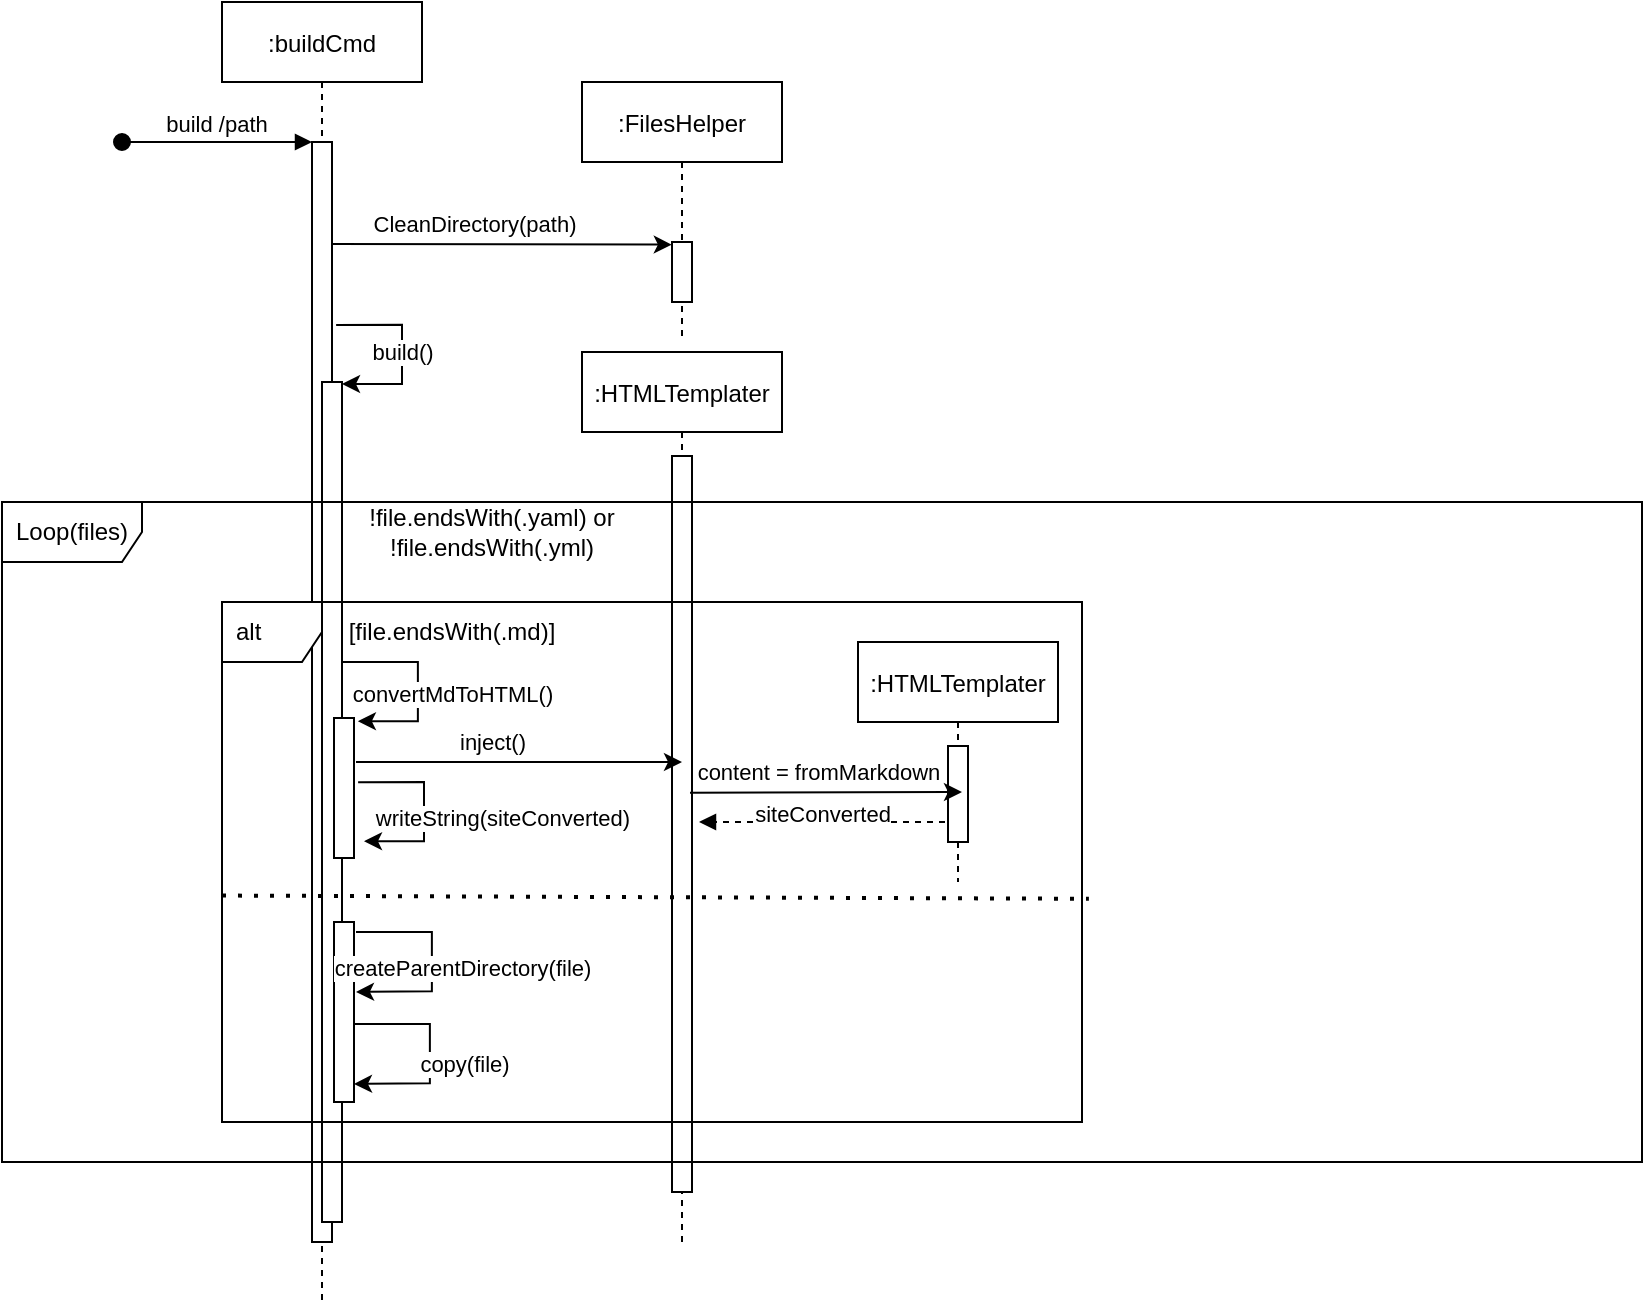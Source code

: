 <mxfile version="18.0.6" type="device"><diagram id="kgpKYQtTHZ0yAKxKKP6v" name="Page-1"><mxGraphModel dx="920" dy="634" grid="1" gridSize="10" guides="1" tooltips="1" connect="1" arrows="1" fold="1" page="1" pageScale="1" pageWidth="850" pageHeight="1100" math="0" shadow="0"><root><mxCell id="0"/><mxCell id="1" parent="0"/><mxCell id="3nuBFxr9cyL0pnOWT2aG-1" value=":buildCmd" style="shape=umlLifeline;perimeter=lifelinePerimeter;container=1;collapsible=0;recursiveResize=0;rounded=0;shadow=0;strokeWidth=1;" parent="1" vertex="1"><mxGeometry x="110" y="80" width="100" height="650" as="geometry"/></mxCell><mxCell id="3nuBFxr9cyL0pnOWT2aG-2" value="" style="points=[];perimeter=orthogonalPerimeter;rounded=0;shadow=0;strokeWidth=1;" parent="3nuBFxr9cyL0pnOWT2aG-1" vertex="1"><mxGeometry x="45" y="70" width="10" height="550" as="geometry"/></mxCell><mxCell id="3nuBFxr9cyL0pnOWT2aG-3" value="build /path" style="verticalAlign=bottom;startArrow=oval;endArrow=block;startSize=8;shadow=0;strokeWidth=1;" parent="3nuBFxr9cyL0pnOWT2aG-1" target="3nuBFxr9cyL0pnOWT2aG-2" edge="1"><mxGeometry relative="1" as="geometry"><mxPoint x="-50" y="70" as="sourcePoint"/></mxGeometry></mxCell><mxCell id="7BjTX9xg9qVc2Z6FsHPm-2" value="" style="endArrow=classic;html=1;rounded=0;entryX=-0.01;entryY=0.344;entryDx=0;entryDy=0;entryPerimeter=0;" parent="3nuBFxr9cyL0pnOWT2aG-1" edge="1"><mxGeometry width="50" height="50" relative="1" as="geometry"><mxPoint x="55" y="121" as="sourcePoint"/><mxPoint x="224.9" y="121.32" as="targetPoint"/><Array as="points"/></mxGeometry></mxCell><mxCell id="OKlLNrbbShoT1JkXvnzj-1" value="CleanDirectory(path)" style="edgeLabel;html=1;align=center;verticalAlign=middle;resizable=0;points=[];" vertex="1" connectable="0" parent="7BjTX9xg9qVc2Z6FsHPm-2"><mxGeometry x="-0.163" y="-2" relative="1" as="geometry"><mxPoint y="-12" as="offset"/></mxGeometry></mxCell><mxCell id="OKlLNrbbShoT1JkXvnzj-3" value="build()" style="endArrow=classic;html=1;rounded=0;exitX=1.206;exitY=0.15;exitDx=0;exitDy=0;exitPerimeter=0;" edge="1" parent="3nuBFxr9cyL0pnOWT2aG-1"><mxGeometry width="50" height="50" relative="1" as="geometry"><mxPoint x="57.06" y="161.5" as="sourcePoint"/><mxPoint x="60" y="191" as="targetPoint"/><Array as="points"><mxPoint x="90" y="161.41"/><mxPoint x="90" y="179"/><mxPoint x="90" y="191"/></Array></mxGeometry></mxCell><mxCell id="OKlLNrbbShoT1JkXvnzj-5" value="" style="points=[];perimeter=orthogonalPerimeter;rounded=0;shadow=0;strokeWidth=1;" vertex="1" parent="3nuBFxr9cyL0pnOWT2aG-1"><mxGeometry x="50" y="190" width="10" height="420" as="geometry"/></mxCell><mxCell id="3nuBFxr9cyL0pnOWT2aG-5" value=":FilesHelper" style="shape=umlLifeline;perimeter=lifelinePerimeter;container=1;collapsible=0;recursiveResize=0;rounded=0;shadow=0;strokeWidth=1;" parent="1" vertex="1"><mxGeometry x="290" y="120" width="100" height="130" as="geometry"/></mxCell><mxCell id="3nuBFxr9cyL0pnOWT2aG-6" value="" style="points=[];perimeter=orthogonalPerimeter;rounded=0;shadow=0;strokeWidth=1;" parent="3nuBFxr9cyL0pnOWT2aG-5" vertex="1"><mxGeometry x="45" y="80" width="10" height="30" as="geometry"/></mxCell><mxCell id="J_5u0PupSwuXw9erZm7Q-1" value=":HTMLTemplater" style="shape=umlLifeline;perimeter=lifelinePerimeter;container=1;collapsible=0;recursiveResize=0;rounded=0;shadow=0;strokeWidth=1;" parent="1" vertex="1"><mxGeometry x="290" y="255" width="100" height="445" as="geometry"/></mxCell><mxCell id="J_5u0PupSwuXw9erZm7Q-2" value="" style="points=[];perimeter=orthogonalPerimeter;rounded=0;shadow=0;strokeWidth=1;" parent="J_5u0PupSwuXw9erZm7Q-1" vertex="1"><mxGeometry x="45" y="52" width="10" height="368" as="geometry"/></mxCell><mxCell id="OKlLNrbbShoT1JkXvnzj-12" value="Loop(files)" style="shape=umlFrame;whiteSpace=wrap;html=1;width=70;height=30;boundedLbl=1;verticalAlign=middle;align=left;spacingLeft=5;" vertex="1" parent="1"><mxGeometry y="330" width="820" height="330" as="geometry"/></mxCell><mxCell id="OKlLNrbbShoT1JkXvnzj-18" value="!file.endsWith(.yaml) or !file.endsWith(.yml)" style="text;html=1;strokeColor=none;fillColor=none;align=center;verticalAlign=middle;whiteSpace=wrap;rounded=0;" vertex="1" parent="1"><mxGeometry x="180" y="330" width="130" height="30" as="geometry"/></mxCell><mxCell id="OKlLNrbbShoT1JkXvnzj-19" value="alt" style="shape=umlFrame;whiteSpace=wrap;html=1;width=50;height=30;boundedLbl=1;verticalAlign=middle;align=left;spacingLeft=5;" vertex="1" parent="1"><mxGeometry x="110" y="380" width="430" height="260" as="geometry"/></mxCell><mxCell id="OKlLNrbbShoT1JkXvnzj-20" value="[file.endsWith(.md)]" style="text;html=1;strokeColor=none;fillColor=none;align=center;verticalAlign=middle;whiteSpace=wrap;rounded=0;" vertex="1" parent="1"><mxGeometry x="170" y="380" width="110" height="30" as="geometry"/></mxCell><mxCell id="OKlLNrbbShoT1JkXvnzj-21" value="" style="endArrow=none;dashed=1;html=1;dashPattern=1 3;strokeWidth=2;rounded=0;entryX=1.008;entryY=0.33;entryDx=0;entryDy=0;entryPerimeter=0;exitX=0;exitY=0.321;exitDx=0;exitDy=0;exitPerimeter=0;" edge="1" parent="1"><mxGeometry width="50" height="50" relative="1" as="geometry"><mxPoint x="110" y="526.78" as="sourcePoint"/><mxPoint x="543.44" y="528.4" as="targetPoint"/></mxGeometry></mxCell><mxCell id="OKlLNrbbShoT1JkXvnzj-23" value="convertMdToHTML()" style="endArrow=classic;html=1;rounded=0;exitX=0;exitY=1;exitDx=0;exitDy=0;" edge="1" parent="1" source="OKlLNrbbShoT1JkXvnzj-20"><mxGeometry x="0.092" y="17" width="50" height="50" relative="1" as="geometry"><mxPoint x="175.0" y="410.09" as="sourcePoint"/><mxPoint x="177.94" y="439.59" as="targetPoint"/><Array as="points"><mxPoint x="207.94" y="410"/><mxPoint x="207.94" y="427.59"/><mxPoint x="207.94" y="439.59"/></Array><mxPoint as="offset"/></mxGeometry></mxCell><mxCell id="OKlLNrbbShoT1JkXvnzj-24" value="" style="points=[];perimeter=orthogonalPerimeter;rounded=0;shadow=0;strokeWidth=1;" vertex="1" parent="1"><mxGeometry x="166" y="438" width="10" height="70" as="geometry"/></mxCell><mxCell id="OKlLNrbbShoT1JkXvnzj-25" value="" style="endArrow=classic;html=1;rounded=0;" edge="1" parent="1"><mxGeometry width="50" height="50" relative="1" as="geometry"><mxPoint x="177" y="460" as="sourcePoint"/><mxPoint x="340" y="460" as="targetPoint"/><Array as="points"/></mxGeometry></mxCell><mxCell id="OKlLNrbbShoT1JkXvnzj-26" value="inject()" style="edgeLabel;html=1;align=center;verticalAlign=middle;resizable=0;points=[];" vertex="1" connectable="0" parent="OKlLNrbbShoT1JkXvnzj-25"><mxGeometry x="-0.163" y="-2" relative="1" as="geometry"><mxPoint y="-12" as="offset"/></mxGeometry></mxCell><mxCell id="OKlLNrbbShoT1JkXvnzj-27" value=":HTMLTemplater" style="shape=umlLifeline;perimeter=lifelinePerimeter;container=1;collapsible=0;recursiveResize=0;rounded=0;shadow=0;strokeWidth=1;" vertex="1" parent="1"><mxGeometry x="428" y="400" width="100" height="120" as="geometry"/></mxCell><mxCell id="OKlLNrbbShoT1JkXvnzj-28" value="" style="points=[];perimeter=orthogonalPerimeter;rounded=0;shadow=0;strokeWidth=1;" vertex="1" parent="OKlLNrbbShoT1JkXvnzj-27"><mxGeometry x="45" y="52" width="10" height="48" as="geometry"/></mxCell><mxCell id="OKlLNrbbShoT1JkXvnzj-31" value="" style="endArrow=classic;html=1;rounded=0;" edge="1" parent="OKlLNrbbShoT1JkXvnzj-27"><mxGeometry width="50" height="50" relative="1" as="geometry"><mxPoint x="-84" y="75.41" as="sourcePoint"/><mxPoint x="52" y="75" as="targetPoint"/><Array as="points"/></mxGeometry></mxCell><mxCell id="OKlLNrbbShoT1JkXvnzj-32" value="content = fromMarkdown" style="edgeLabel;html=1;align=center;verticalAlign=middle;resizable=0;points=[];" vertex="1" connectable="0" parent="OKlLNrbbShoT1JkXvnzj-31"><mxGeometry x="-0.163" y="-2" relative="1" as="geometry"><mxPoint x="7" y="-12" as="offset"/></mxGeometry></mxCell><mxCell id="OKlLNrbbShoT1JkXvnzj-34" value="" style="html=1;verticalAlign=bottom;labelBackgroundColor=none;endArrow=block;endFill=1;dashed=1;rounded=0;" edge="1" parent="1"><mxGeometry width="160" relative="1" as="geometry"><mxPoint x="471.5" y="490" as="sourcePoint"/><mxPoint x="348.5" y="490" as="targetPoint"/><Array as="points"><mxPoint x="441.5" y="490"/></Array></mxGeometry></mxCell><mxCell id="OKlLNrbbShoT1JkXvnzj-35" value="siteConverted" style="edgeLabel;html=1;align=center;verticalAlign=middle;resizable=0;points=[];" vertex="1" connectable="0" parent="OKlLNrbbShoT1JkXvnzj-34"><mxGeometry x="0.01" y="1" relative="1" as="geometry"><mxPoint y="-5" as="offset"/></mxGeometry></mxCell><mxCell id="OKlLNrbbShoT1JkXvnzj-36" value="writeString(siteConverted)" style="endArrow=classic;html=1;rounded=0;exitX=1.206;exitY=0.15;exitDx=0;exitDy=0;exitPerimeter=0;" edge="1" parent="1"><mxGeometry x="0.092" y="39" width="50" height="50" relative="1" as="geometry"><mxPoint x="178.06" y="470.09" as="sourcePoint"/><mxPoint x="181" y="499.59" as="targetPoint"/><Array as="points"><mxPoint x="211" y="470"/><mxPoint x="211" y="487.59"/><mxPoint x="211" y="499.59"/></Array><mxPoint as="offset"/></mxGeometry></mxCell><mxCell id="OKlLNrbbShoT1JkXvnzj-37" value="" style="points=[];perimeter=orthogonalPerimeter;rounded=0;shadow=0;strokeWidth=1;" vertex="1" parent="1"><mxGeometry x="166" y="540" width="10" height="90" as="geometry"/></mxCell><mxCell id="OKlLNrbbShoT1JkXvnzj-38" value="createParentDirectory(file)" style="endArrow=classic;html=1;rounded=0;exitX=0;exitY=1;exitDx=0;exitDy=0;" edge="1" parent="1"><mxGeometry x="0.053" y="15" width="50" height="50" relative="1" as="geometry"><mxPoint x="177" y="545" as="sourcePoint"/><mxPoint x="177" y="575" as="targetPoint"/><Array as="points"><mxPoint x="214.94" y="545"/><mxPoint x="214.94" y="562.59"/><mxPoint x="214.94" y="574.59"/></Array><mxPoint as="offset"/></mxGeometry></mxCell><mxCell id="OKlLNrbbShoT1JkXvnzj-39" value="copy(file)" style="endArrow=classic;html=1;rounded=0;exitX=0;exitY=1;exitDx=0;exitDy=0;" edge="1" parent="1"><mxGeometry x="0.092" y="17" width="50" height="50" relative="1" as="geometry"><mxPoint x="176" y="591" as="sourcePoint"/><mxPoint x="176" y="621.0" as="targetPoint"/><Array as="points"><mxPoint x="213.94" y="591"/><mxPoint x="213.94" y="608.59"/><mxPoint x="213.94" y="620.59"/></Array><mxPoint as="offset"/></mxGeometry></mxCell></root></mxGraphModel></diagram></mxfile>